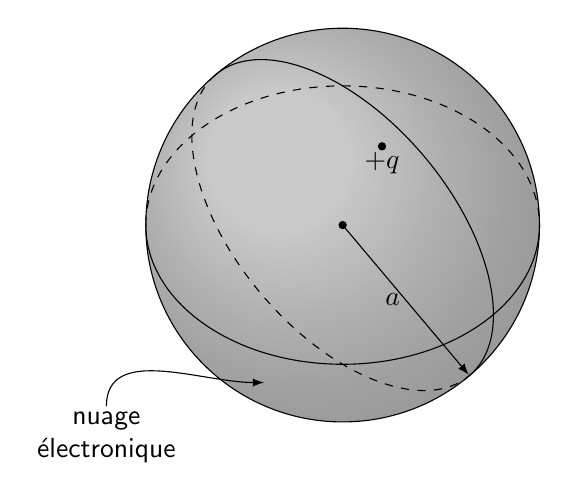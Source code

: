 %% document-wide tikz options and styles
\begin{tikzpicture}[
    >=latex, % option for nice arrows
    inner sep=0pt,%
    outer sep=2pt,%
    mark coordinate/.style={inner sep=0pt,outer sep=0pt,minimum size=3pt,
      fill=black,circle}%
  ]
  \sf
  \definecolor{red}{RGB}{221,42,43}
  \definecolor{green}{RGB}{105,182,40}
  \definecolor{blue}{RGB}{0,51,153}
  \definecolor{orange}{RGB}{192,128,64}
  \definecolor{gray}{RGB}{107,108,110}

  \newcommand\pgfmathsinandcos[3]{%
    \pgfmathsetmacro#1{sin(#3)}%
    \pgfmathsetmacro#2{cos(#3)}%
  }
  \newcommand\LongitudePlane[3][current plane]{%
    \pgfmathsinandcos\sinEl\cosEl{#2} % elevation
    \pgfmathsinandcos\sint\cost{#3} % azimuth
    \tikzset{#1/.estyle={cm={\cost,\sint*\sinEl,0,\cosEl,(0,0)}}}
  }
  \newcommand\LatitudePlane[3][current plane]{%
    \pgfmathsinandcos\sinEl\cosEl{#2} % elevation
    \pgfmathsinandcos\sint\cost{#3} % latitude
    \pgfmathsetmacro\yshift{\cosEl*\sint}
    \tikzset{#1/.estyle={cm={\cost,0,0,\cost*\sinEl,(0,\yshift)}}} %
  }
  \newcommand\DrawLongitudeCircle[2][1]{
    \LongitudePlane{\angEl}{#2}
    \tikzset{current plane/.prefix style={scale=#1}}
    % angle of "visibility"
    \pgfmathsetmacro\angVis{atan(sin(#2)*cos(\angEl)/sin(\angEl))} %
    \draw[current plane] (\angVis:1) arc (\angVis:\angVis+180:1);
    \draw[current plane,dashed] (\angVis-180:1) arc (\angVis-180:\angVis:1);
  }
  \newcommand\DrawLatitudeCircle[2][1]{
    \LatitudePlane{\angEl}{#2}
    \tikzset{current plane/.prefix style={scale=#1}}
    \pgfmathsetmacro\sinVis{sin(#2)/cos(#2)*sin(\angEl)/cos(\angEl)}
    % angle of "visibility"
    \pgfmathsetmacro\angVis{asin(min(1,max(\sinVis,-1)))}
    \draw[current plane] (\angVis:1) arc (\angVis:-\angVis-180:1);
    \draw[current plane,dashed] (180-\angVis:1) arc (180-\angVis:\angVis:1);
  }

  %% some definitions

  \def\R{2.5} % sphere radius
  \def\angEl{45} % elevation angle
  \def\angAz{-105} % azimuth angle
  \def\angPhi{-40} % longitude of point P
  \def\angBeta{45} % latitude of point P

  %% working planes

  %%  \pgfmathsetmacro\H{\R*cos(\angEl)} % distance to north pole
  \pgfmathsetmacro\H{0} % distance to north pole
  \tikzset{xyplane/.estyle={cm={cos(\angAz),sin(\angAz)*sin(\angEl),-sin(\angAz),
        cos(\angAz)*sin(\angEl),(0,-\H)}}}
  \LongitudePlane[xzplane]{\angEl}{\angAz}
  \LongitudePlane[pzplane]{\angEl}{\angPhi}
  \LatitudePlane[equator]{\angEl}{0}

  %% draw xyplane and sphere

  \fill[ball color=white, opacity=0.3] (0,0) circle (\R); % 3D lighting effect
  \draw (0,0) circle (\R);

  %% characteristic points

  \coordinate[mark coordinate] (O) at (0.5,1.0);

  %% draw meridians and latitude circles

  \DrawLatitudeCircle[\R]{0} % equator
  \DrawLongitudeCircle[\R]{\angPhi} % pzplane

  \draw[->] (0,0) node[mark coordinate] {} -- (1.6,-0.76*\R) node[midway, left] {$a$};
  \draw[->] (O) node[below] {$+q$};
  \draw[->] (-3,-2.3) node[below, text width=2cm, align=center]{nuage électronique} to[out=90,in=180] (-1,-2.0);

\end{tikzpicture}
